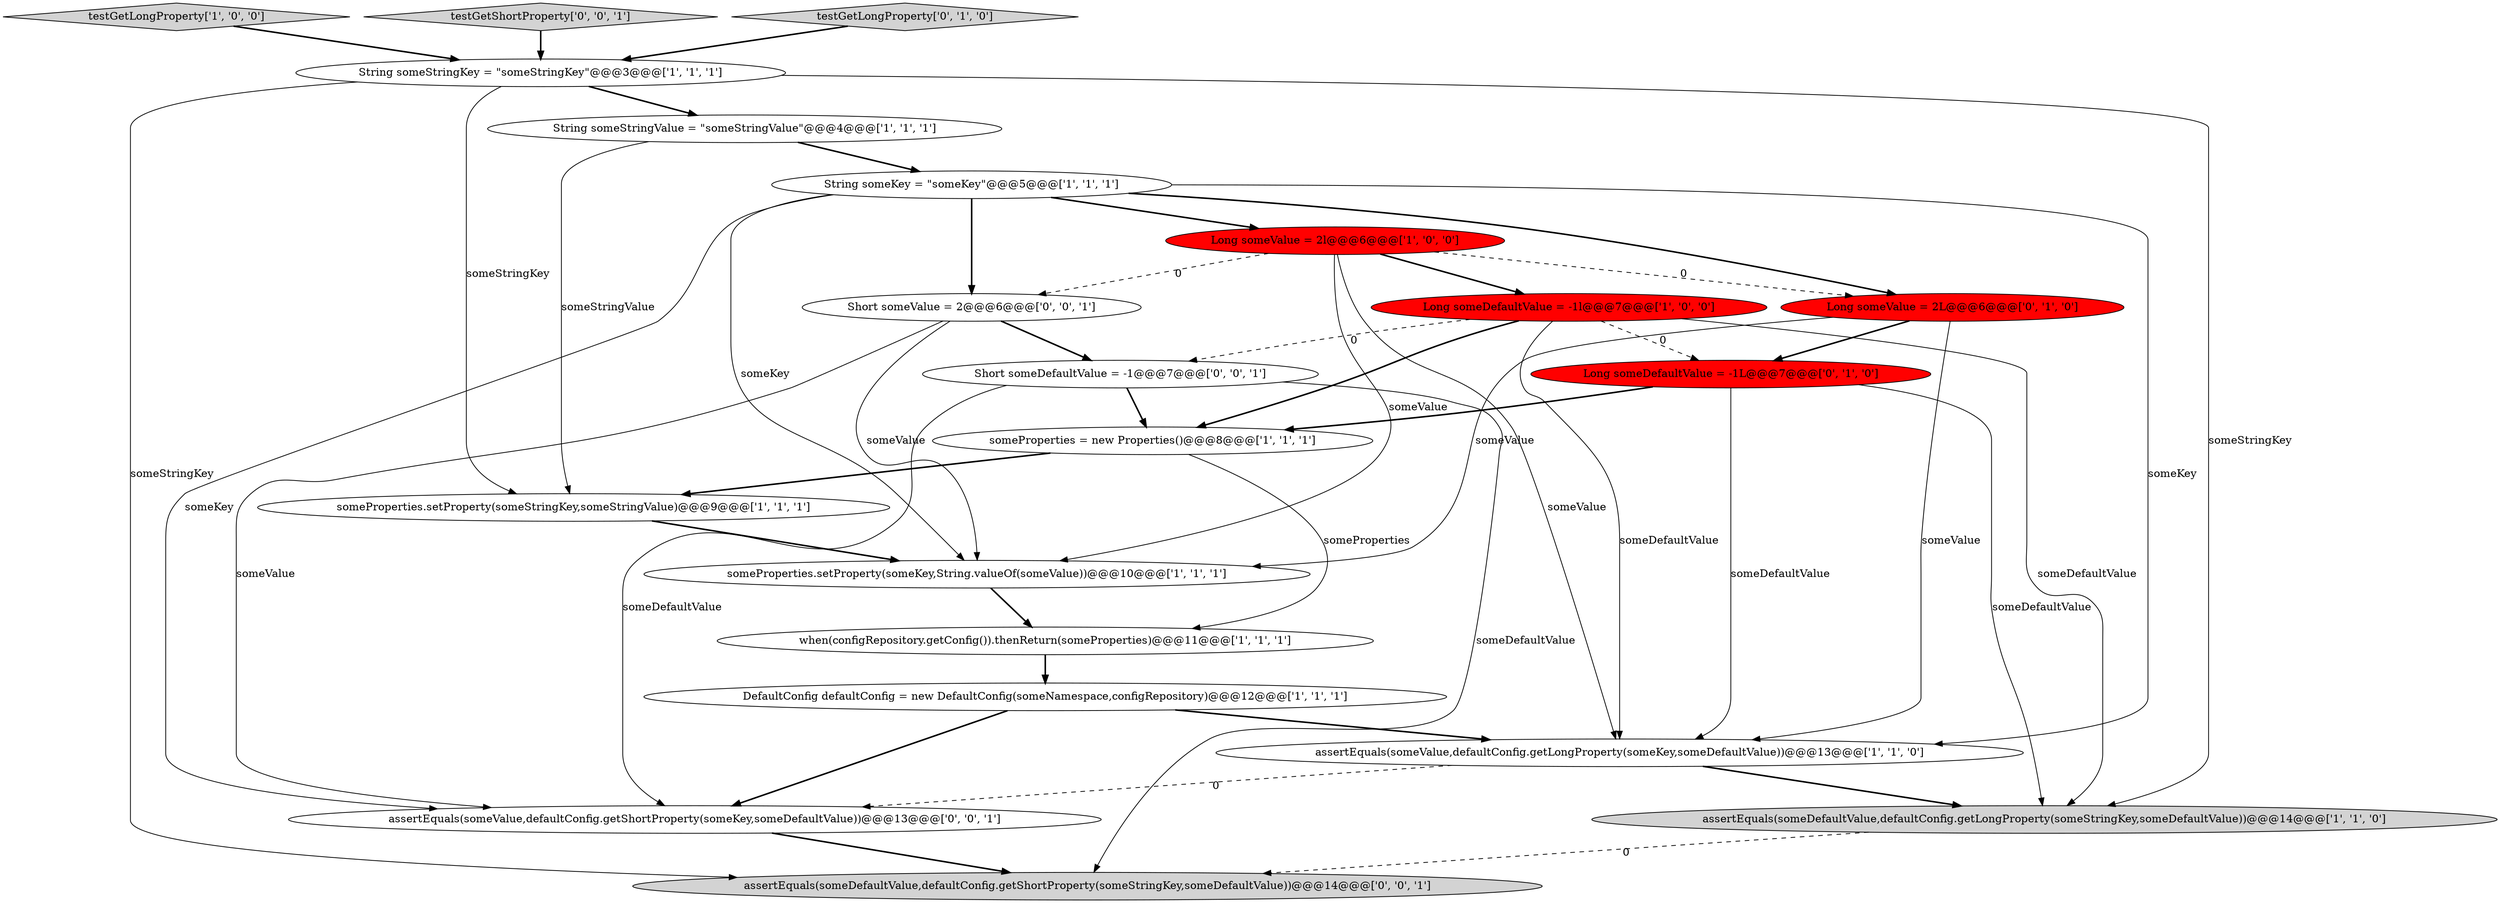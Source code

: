 digraph {
2 [style = filled, label = "Long someDefaultValue = -1l@@@7@@@['1', '0', '0']", fillcolor = red, shape = ellipse image = "AAA1AAABBB1BBB"];
6 [style = filled, label = "String someStringKey = \"someStringKey\"@@@3@@@['1', '1', '1']", fillcolor = white, shape = ellipse image = "AAA0AAABBB1BBB"];
17 [style = filled, label = "assertEquals(someDefaultValue,defaultConfig.getShortProperty(someStringKey,someDefaultValue))@@@14@@@['0', '0', '1']", fillcolor = lightgray, shape = ellipse image = "AAA0AAABBB3BBB"];
9 [style = filled, label = "assertEquals(someDefaultValue,defaultConfig.getLongProperty(someStringKey,someDefaultValue))@@@14@@@['1', '1', '0']", fillcolor = lightgray, shape = ellipse image = "AAA0AAABBB1BBB"];
11 [style = filled, label = "testGetLongProperty['1', '0', '0']", fillcolor = lightgray, shape = diamond image = "AAA0AAABBB1BBB"];
20 [style = filled, label = "Short someValue = 2@@@6@@@['0', '0', '1']", fillcolor = white, shape = ellipse image = "AAA0AAABBB3BBB"];
16 [style = filled, label = "assertEquals(someValue,defaultConfig.getShortProperty(someKey,someDefaultValue))@@@13@@@['0', '0', '1']", fillcolor = white, shape = ellipse image = "AAA0AAABBB3BBB"];
13 [style = filled, label = "Long someDefaultValue = -1L@@@7@@@['0', '1', '0']", fillcolor = red, shape = ellipse image = "AAA1AAABBB2BBB"];
10 [style = filled, label = "DefaultConfig defaultConfig = new DefaultConfig(someNamespace,configRepository)@@@12@@@['1', '1', '1']", fillcolor = white, shape = ellipse image = "AAA0AAABBB1BBB"];
8 [style = filled, label = "Long someValue = 2l@@@6@@@['1', '0', '0']", fillcolor = red, shape = ellipse image = "AAA1AAABBB1BBB"];
0 [style = filled, label = "someProperties = new Properties()@@@8@@@['1', '1', '1']", fillcolor = white, shape = ellipse image = "AAA0AAABBB1BBB"];
5 [style = filled, label = "someProperties.setProperty(someKey,String.valueOf(someValue))@@@10@@@['1', '1', '1']", fillcolor = white, shape = ellipse image = "AAA0AAABBB1BBB"];
14 [style = filled, label = "Long someValue = 2L@@@6@@@['0', '1', '0']", fillcolor = red, shape = ellipse image = "AAA1AAABBB2BBB"];
7 [style = filled, label = "String someStringValue = \"someStringValue\"@@@4@@@['1', '1', '1']", fillcolor = white, shape = ellipse image = "AAA0AAABBB1BBB"];
3 [style = filled, label = "assertEquals(someValue,defaultConfig.getLongProperty(someKey,someDefaultValue))@@@13@@@['1', '1', '0']", fillcolor = white, shape = ellipse image = "AAA0AAABBB1BBB"];
19 [style = filled, label = "Short someDefaultValue = -1@@@7@@@['0', '0', '1']", fillcolor = white, shape = ellipse image = "AAA0AAABBB3BBB"];
12 [style = filled, label = "String someKey = \"someKey\"@@@5@@@['1', '1', '1']", fillcolor = white, shape = ellipse image = "AAA0AAABBB1BBB"];
18 [style = filled, label = "testGetShortProperty['0', '0', '1']", fillcolor = lightgray, shape = diamond image = "AAA0AAABBB3BBB"];
4 [style = filled, label = "when(configRepository.getConfig()).thenReturn(someProperties)@@@11@@@['1', '1', '1']", fillcolor = white, shape = ellipse image = "AAA0AAABBB1BBB"];
15 [style = filled, label = "testGetLongProperty['0', '1', '0']", fillcolor = lightgray, shape = diamond image = "AAA0AAABBB2BBB"];
1 [style = filled, label = "someProperties.setProperty(someStringKey,someStringValue)@@@9@@@['1', '1', '1']", fillcolor = white, shape = ellipse image = "AAA0AAABBB1BBB"];
1->5 [style = bold, label=""];
4->10 [style = bold, label=""];
6->17 [style = solid, label="someStringKey"];
12->5 [style = solid, label="someKey"];
0->4 [style = solid, label="someProperties"];
2->19 [style = dashed, label="0"];
7->12 [style = bold, label=""];
11->6 [style = bold, label=""];
8->20 [style = dashed, label="0"];
12->20 [style = bold, label=""];
10->3 [style = bold, label=""];
8->3 [style = solid, label="someValue"];
15->6 [style = bold, label=""];
7->1 [style = solid, label="someStringValue"];
16->17 [style = bold, label=""];
8->14 [style = dashed, label="0"];
2->9 [style = solid, label="someDefaultValue"];
19->17 [style = solid, label="someDefaultValue"];
13->3 [style = solid, label="someDefaultValue"];
20->5 [style = solid, label="someValue"];
6->1 [style = solid, label="someStringKey"];
19->0 [style = bold, label=""];
20->16 [style = solid, label="someValue"];
3->9 [style = bold, label=""];
14->3 [style = solid, label="someValue"];
2->0 [style = bold, label=""];
10->16 [style = bold, label=""];
8->2 [style = bold, label=""];
18->6 [style = bold, label=""];
12->8 [style = bold, label=""];
0->1 [style = bold, label=""];
2->13 [style = dashed, label="0"];
9->17 [style = dashed, label="0"];
5->4 [style = bold, label=""];
12->14 [style = bold, label=""];
6->9 [style = solid, label="someStringKey"];
12->3 [style = solid, label="someKey"];
14->5 [style = solid, label="someValue"];
12->16 [style = solid, label="someKey"];
8->5 [style = solid, label="someValue"];
13->9 [style = solid, label="someDefaultValue"];
14->13 [style = bold, label=""];
6->7 [style = bold, label=""];
20->19 [style = bold, label=""];
2->3 [style = solid, label="someDefaultValue"];
3->16 [style = dashed, label="0"];
13->0 [style = bold, label=""];
19->16 [style = solid, label="someDefaultValue"];
}
